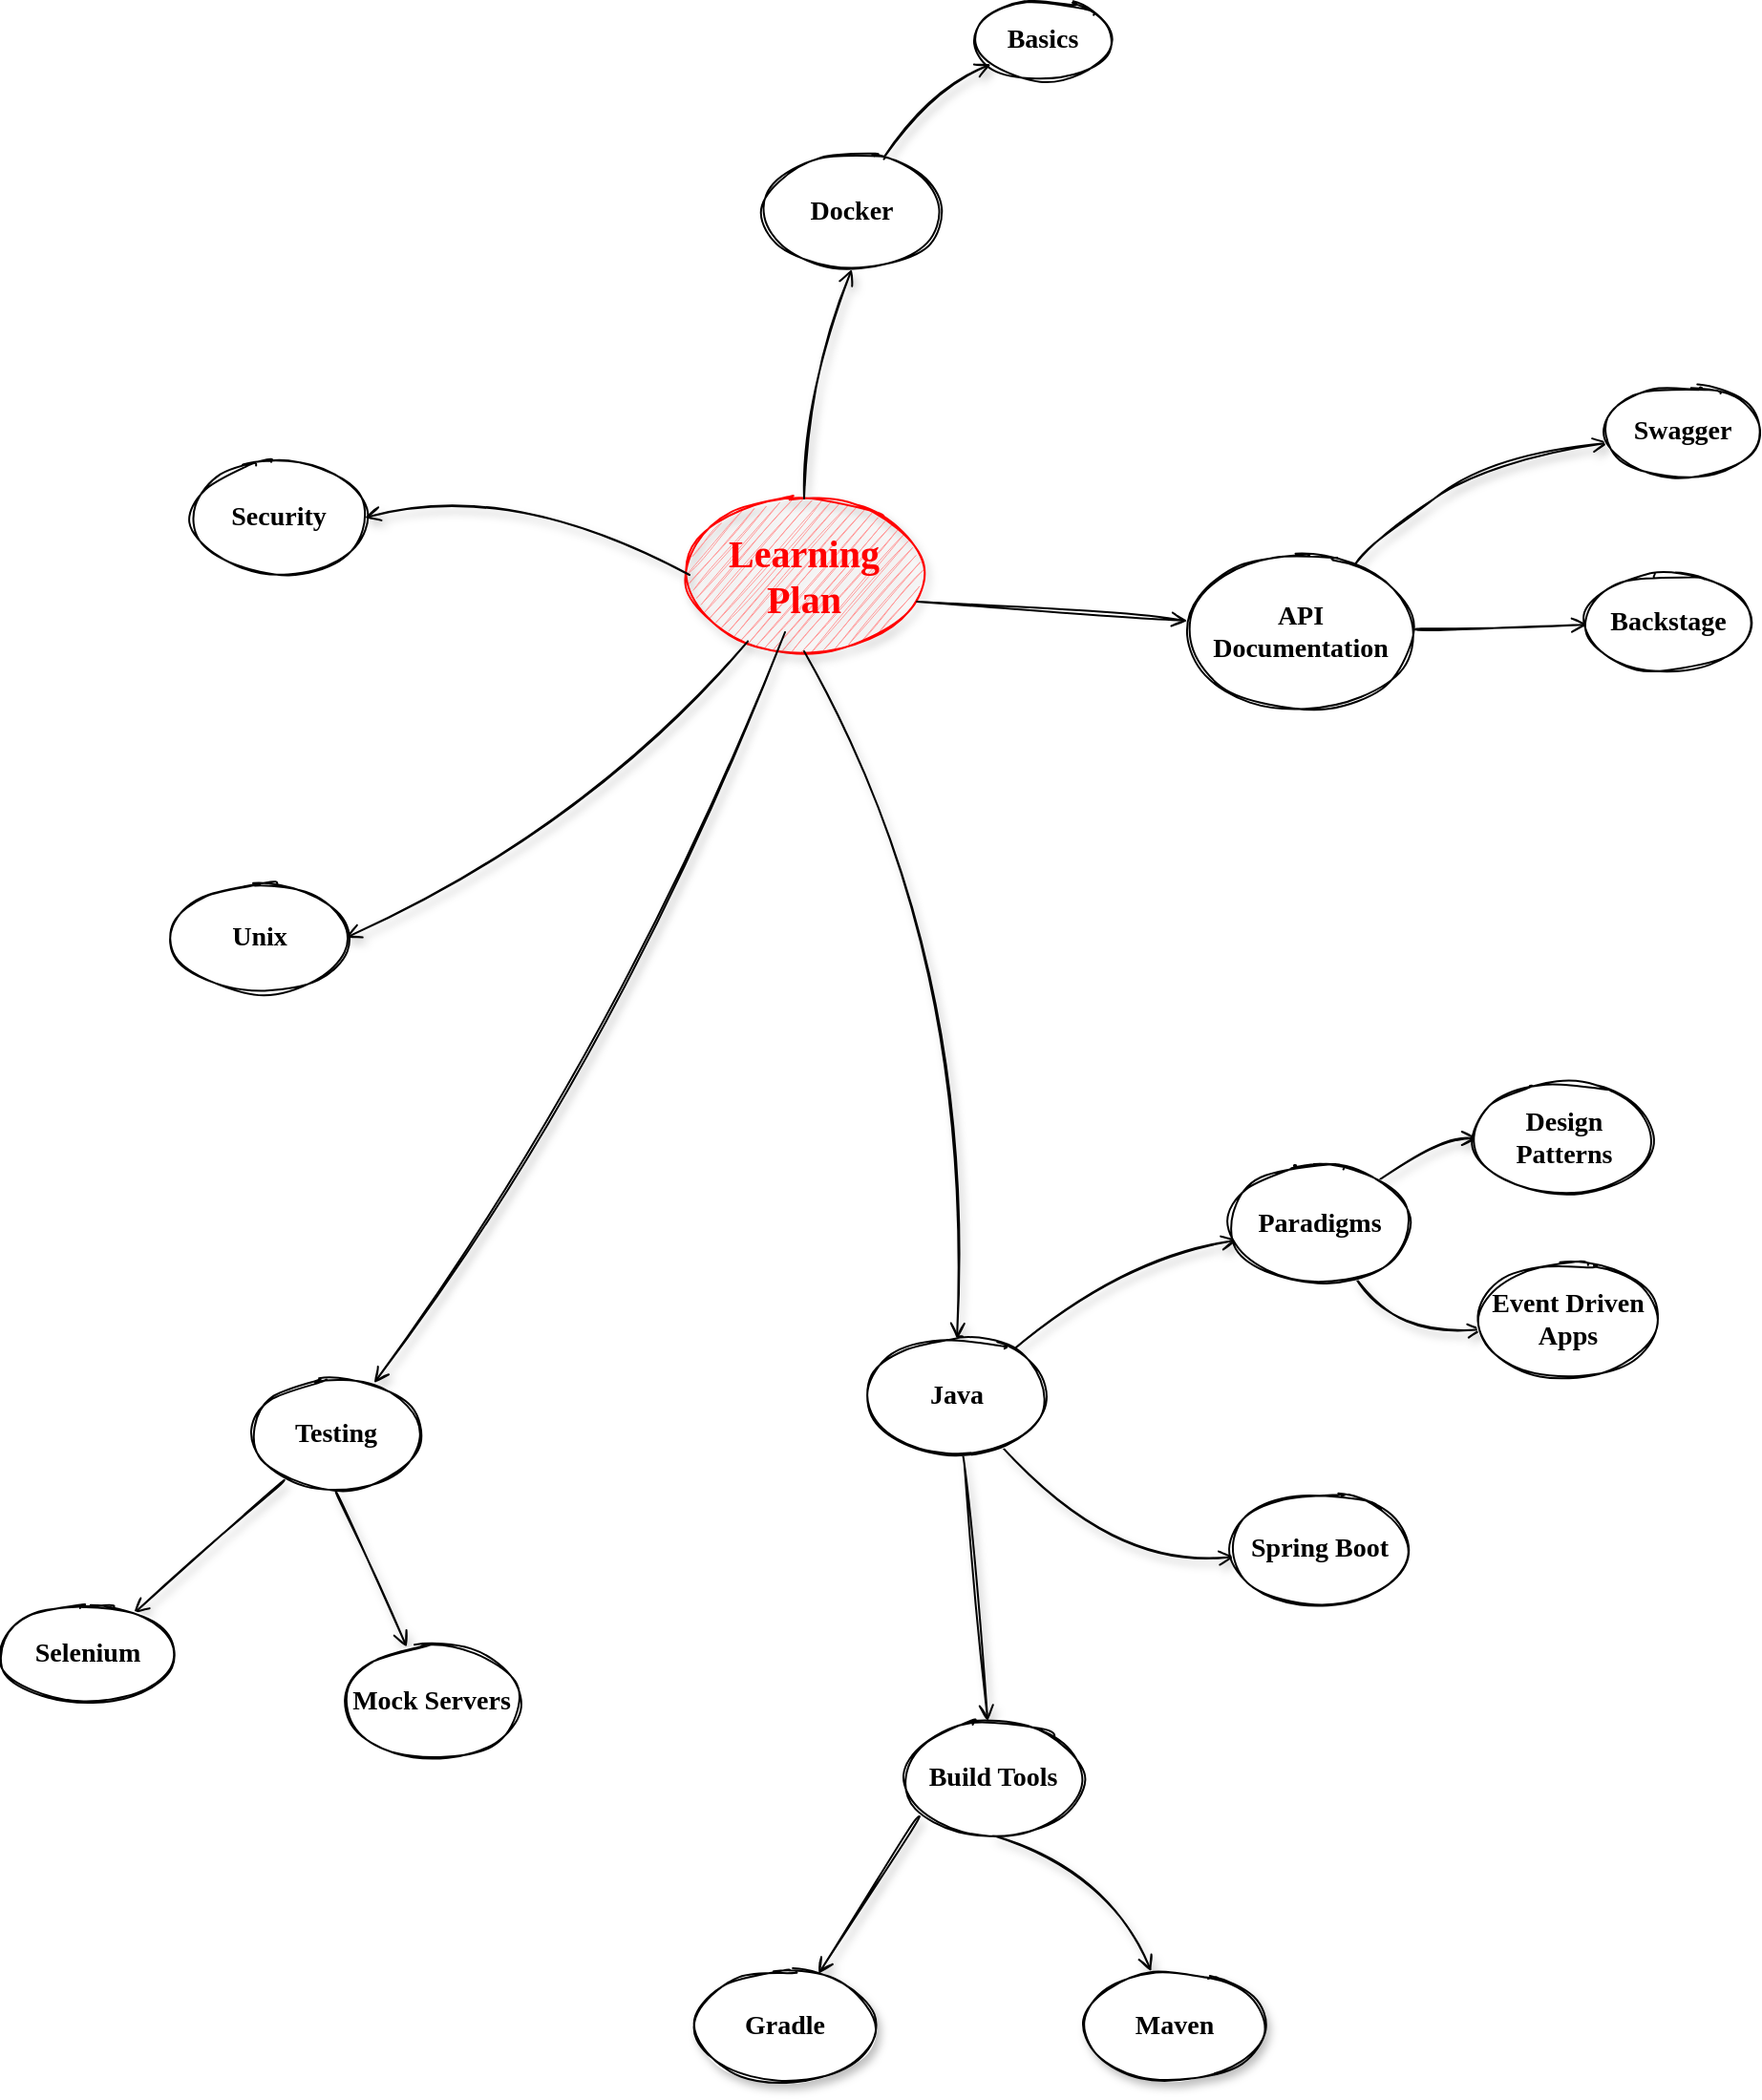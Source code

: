 <mxfile version="18.1.3" type="github">
  <diagram id="S1CFZZn4ObDf39Lgq3QN" name="Learning Outline">
    <mxGraphModel dx="3412" dy="1385" grid="1" gridSize="10" guides="1" tooltips="1" connect="1" arrows="1" fold="1" page="1" pageScale="1" pageWidth="827" pageHeight="1169" math="0" shadow="0">
      <root>
        <mxCell id="0" />
        <mxCell id="1" parent="0" />
        <mxCell id="8hYsQemAAxInDqRzYmmD-1" value="Learning Plan" style="ellipse;whiteSpace=wrap;html=1;rounded=0;shadow=1;comic=0;labelBackgroundColor=none;strokeWidth=1;fontFamily=Comic Sans MS;fontSize=20;align=center;fontStyle=1;fontColor=#FF0000;strokeColor=#FF0000;sketch=1;fillColor=#FF9999;" parent="1" vertex="1">
          <mxGeometry x="160" y="280" width="120" height="80" as="geometry" />
        </mxCell>
        <mxCell id="8hYsQemAAxInDqRzYmmD-6" value="" style="sketch=1;orthogonalLoop=1;jettySize=auto;html=1;fontSize=14;fontColor=#0000FF;endArrow=open;endFill=0;curved=1;shadow=1;" parent="1" source="8hYsQemAAxInDqRzYmmD-2" target="8hYsQemAAxInDqRzYmmD-5" edge="1">
          <mxGeometry relative="1" as="geometry">
            <Array as="points">
              <mxPoint x="280" y="70" />
            </Array>
          </mxGeometry>
        </mxCell>
        <mxCell id="8hYsQemAAxInDqRzYmmD-2" value="Docker" style="ellipse;whiteSpace=wrap;html=1;rounded=0;shadow=0;comic=0;labelBackgroundColor=none;strokeWidth=1;fontFamily=Comic Sans MS;fontSize=14;align=center;sketch=1;fontStyle=1" parent="1" vertex="1">
          <mxGeometry x="200" y="100" width="90" height="60" as="geometry" />
        </mxCell>
        <mxCell id="8hYsQemAAxInDqRzYmmD-4" value="" style="endArrow=open;html=1;fontSize=14;fontColor=#0000FF;exitX=0.5;exitY=0;exitDx=0;exitDy=0;sketch=1;entryX=0.5;entryY=1;entryDx=0;entryDy=0;curved=1;endFill=0;shadow=1;" parent="1" source="8hYsQemAAxInDqRzYmmD-1" target="8hYsQemAAxInDqRzYmmD-2" edge="1">
          <mxGeometry width="50" height="50" relative="1" as="geometry">
            <mxPoint x="390" y="470" as="sourcePoint" />
            <mxPoint x="440" y="420" as="targetPoint" />
            <Array as="points">
              <mxPoint x="220" y="220" />
            </Array>
          </mxGeometry>
        </mxCell>
        <mxCell id="8hYsQemAAxInDqRzYmmD-5" value="Basics" style="ellipse;whiteSpace=wrap;html=1;rounded=0;shadow=0;comic=0;labelBackgroundColor=none;strokeWidth=1;fontFamily=Comic Sans MS;fontSize=14;align=center;sketch=1;fontStyle=1;" parent="1" vertex="1">
          <mxGeometry x="310" y="20" width="70" height="40" as="geometry" />
        </mxCell>
        <mxCell id="8hYsQemAAxInDqRzYmmD-7" value="Unix" style="ellipse;whiteSpace=wrap;html=1;rounded=0;shadow=0;comic=0;labelBackgroundColor=none;strokeWidth=1;fontFamily=Comic Sans MS;fontSize=14;align=center;sketch=1;fontStyle=1" parent="1" vertex="1">
          <mxGeometry x="-110" y="480" width="90" height="60" as="geometry" />
        </mxCell>
        <mxCell id="8hYsQemAAxInDqRzYmmD-8" value="" style="endArrow=open;html=1;fontSize=14;fontColor=#0000FF;sketch=1;entryX=1;entryY=0.5;entryDx=0;entryDy=0;curved=1;endFill=0;shadow=1;" parent="1" source="8hYsQemAAxInDqRzYmmD-1" target="8hYsQemAAxInDqRzYmmD-7" edge="1">
          <mxGeometry width="50" height="50" relative="1" as="geometry">
            <mxPoint x="292.97" y="414" as="sourcePoint" />
            <mxPoint x="450" y="510" as="targetPoint" />
            <Array as="points">
              <mxPoint x="110" y="450" />
            </Array>
          </mxGeometry>
        </mxCell>
        <mxCell id="8hYsQemAAxInDqRzYmmD-13" value="" style="edgeStyle=none;shape=connector;curved=1;rounded=1;sketch=1;orthogonalLoop=1;jettySize=auto;html=1;labelBackgroundColor=default;fontFamily=Helvetica;fontSize=14;fontColor=#0000FF;endArrow=open;endFill=0;strokeColor=default;shadow=1;" parent="1" source="8hYsQemAAxInDqRzYmmD-10" target="8hYsQemAAxInDqRzYmmD-12" edge="1">
          <mxGeometry relative="1" as="geometry">
            <Array as="points">
              <mxPoint x="385" y="680" />
            </Array>
          </mxGeometry>
        </mxCell>
        <mxCell id="8hYsQemAAxInDqRzYmmD-15" value="" style="edgeStyle=none;shape=connector;curved=1;rounded=1;sketch=1;orthogonalLoop=1;jettySize=auto;html=1;labelBackgroundColor=default;fontFamily=Comic Sans MS;fontSize=14;fontColor=default;endArrow=open;endFill=0;strokeColor=default;shadow=1;exitX=0.5;exitY=1;exitDx=0;exitDy=0;" parent="1" source="8hYsQemAAxInDqRzYmmD-18" target="8hYsQemAAxInDqRzYmmD-14" edge="1">
          <mxGeometry relative="1" as="geometry">
            <mxPoint x="350" y="1000" as="sourcePoint" />
            <Array as="points">
              <mxPoint x="380" y="1000" />
            </Array>
          </mxGeometry>
        </mxCell>
        <mxCell id="8hYsQemAAxInDqRzYmmD-17" value="" style="edgeStyle=none;shape=connector;curved=1;rounded=1;sketch=1;orthogonalLoop=1;jettySize=auto;html=1;labelBackgroundColor=default;fontFamily=Comic Sans MS;fontSize=14;fontColor=default;endArrow=open;endFill=0;strokeColor=default;exitX=0.07;exitY=0.833;exitDx=0;exitDy=0;exitPerimeter=0;shadow=1;" parent="1" source="8hYsQemAAxInDqRzYmmD-18" target="8hYsQemAAxInDqRzYmmD-16" edge="1">
          <mxGeometry relative="1" as="geometry" />
        </mxCell>
        <mxCell id="8hYsQemAAxInDqRzYmmD-19" value="" style="edgeStyle=none;shape=connector;curved=1;rounded=1;sketch=1;orthogonalLoop=1;jettySize=auto;html=1;labelBackgroundColor=default;fontFamily=Comic Sans MS;fontSize=14;fontColor=default;endArrow=open;endFill=0;strokeColor=default;shadow=1;" parent="1" source="8hYsQemAAxInDqRzYmmD-10" target="8hYsQemAAxInDqRzYmmD-18" edge="1">
          <mxGeometry relative="1" as="geometry" />
        </mxCell>
        <mxCell id="aoaV6pEntlF3c6dffzBj-2" value="" style="edgeStyle=none;shape=connector;curved=1;rounded=1;sketch=1;orthogonalLoop=1;jettySize=auto;html=1;labelBackgroundColor=default;fontFamily=Helvetica;fontSize=14;fontColor=#0000FF;endArrow=open;endFill=0;strokeColor=default;shadow=1;" parent="1" target="aoaV6pEntlF3c6dffzBj-1" edge="1">
          <mxGeometry relative="1" as="geometry">
            <mxPoint x="210" y="350" as="sourcePoint" />
            <Array as="points">
              <mxPoint x="130" y="560" />
            </Array>
          </mxGeometry>
        </mxCell>
        <mxCell id="aoaV6pEntlF3c6dffzBj-14" value="" style="edgeStyle=none;shape=connector;curved=1;rounded=1;sketch=1;orthogonalLoop=1;jettySize=auto;html=1;labelBackgroundColor=default;fontFamily=Helvetica;fontSize=14;fontColor=#0000FF;endArrow=open;endFill=0;strokeColor=default;shadow=1;" parent="1" source="8hYsQemAAxInDqRzYmmD-10" target="aoaV6pEntlF3c6dffzBj-13" edge="1">
          <mxGeometry relative="1" as="geometry">
            <Array as="points">
              <mxPoint x="380" y="840" />
            </Array>
          </mxGeometry>
        </mxCell>
        <mxCell id="8hYsQemAAxInDqRzYmmD-10" value="Java" style="ellipse;whiteSpace=wrap;html=1;rounded=0;shadow=0;comic=0;labelBackgroundColor=none;strokeWidth=1;fontFamily=Comic Sans MS;fontSize=14;align=center;sketch=1;fontStyle=1" parent="1" vertex="1">
          <mxGeometry x="255" y="720" width="90" height="60" as="geometry" />
        </mxCell>
        <mxCell id="8hYsQemAAxInDqRzYmmD-11" value="" style="endArrow=open;html=1;fontSize=14;fontColor=#0000FF;sketch=1;entryX=0.5;entryY=0;entryDx=0;entryDy=0;curved=1;endFill=0;exitX=0.5;exitY=1;exitDx=0;exitDy=0;shadow=1;" parent="1" source="8hYsQemAAxInDqRzYmmD-1" target="8hYsQemAAxInDqRzYmmD-10" edge="1">
          <mxGeometry width="50" height="50" relative="1" as="geometry">
            <mxPoint x="274.633" y="362.577" as="sourcePoint" />
            <mxPoint x="420" y="430" as="targetPoint" />
            <Array as="points">
              <mxPoint x="310" y="520" />
            </Array>
          </mxGeometry>
        </mxCell>
        <mxCell id="8hYsQemAAxInDqRzYmmD-21" value="" style="edgeStyle=none;shape=connector;curved=1;rounded=1;sketch=1;orthogonalLoop=1;jettySize=auto;html=1;labelBackgroundColor=default;fontFamily=Helvetica;fontSize=14;fontColor=#0000FF;endArrow=open;endFill=0;strokeColor=default;shadow=1;" parent="1" source="8hYsQemAAxInDqRzYmmD-12" target="8hYsQemAAxInDqRzYmmD-20" edge="1">
          <mxGeometry relative="1" as="geometry">
            <Array as="points">
              <mxPoint x="550" y="615" />
            </Array>
          </mxGeometry>
        </mxCell>
        <mxCell id="8hYsQemAAxInDqRzYmmD-23" value="" style="edgeStyle=none;shape=connector;curved=1;rounded=1;sketch=1;orthogonalLoop=1;jettySize=auto;html=1;labelBackgroundColor=default;fontFamily=Helvetica;fontSize=14;fontColor=#0000FF;endArrow=open;endFill=0;strokeColor=default;shadow=1;" parent="1" source="8hYsQemAAxInDqRzYmmD-12" target="8hYsQemAAxInDqRzYmmD-22" edge="1">
          <mxGeometry relative="1" as="geometry">
            <Array as="points">
              <mxPoint x="530" y="720" />
            </Array>
          </mxGeometry>
        </mxCell>
        <mxCell id="8hYsQemAAxInDqRzYmmD-12" value="Paradigms" style="ellipse;whiteSpace=wrap;html=1;rounded=0;shadow=0;comic=0;labelBackgroundColor=none;strokeWidth=1;fontFamily=Comic Sans MS;fontSize=14;align=center;sketch=1;fontStyle=1" parent="1" vertex="1">
          <mxGeometry x="445" y="630" width="90" height="60" as="geometry" />
        </mxCell>
        <mxCell id="8hYsQemAAxInDqRzYmmD-14" value="Maven" style="ellipse;whiteSpace=wrap;html=1;rounded=0;shadow=1;comic=0;labelBackgroundColor=none;strokeWidth=1;fontFamily=Comic Sans MS;fontSize=14;align=center;sketch=1;fontStyle=1" parent="1" vertex="1">
          <mxGeometry x="369" y="1050" width="90" height="60" as="geometry" />
        </mxCell>
        <mxCell id="8hYsQemAAxInDqRzYmmD-16" value="Gradle" style="ellipse;whiteSpace=wrap;html=1;rounded=0;shadow=1;comic=0;labelBackgroundColor=none;strokeWidth=1;fontFamily=Comic Sans MS;fontSize=14;align=center;sketch=1;fontStyle=1" parent="1" vertex="1">
          <mxGeometry x="165" y="1050" width="90" height="60" as="geometry" />
        </mxCell>
        <mxCell id="8hYsQemAAxInDqRzYmmD-18" value="Build Tools" style="ellipse;whiteSpace=wrap;html=1;rounded=0;shadow=0;comic=0;labelBackgroundColor=none;strokeWidth=1;fontFamily=Comic Sans MS;fontSize=14;align=center;sketch=1;fontStyle=1" parent="1" vertex="1">
          <mxGeometry x="274" y="920" width="90" height="60" as="geometry" />
        </mxCell>
        <mxCell id="8hYsQemAAxInDqRzYmmD-20" value="Design Patterns" style="ellipse;whiteSpace=wrap;html=1;rounded=0;shadow=0;comic=0;labelBackgroundColor=none;strokeWidth=1;fontFamily=Comic Sans MS;fontSize=14;align=center;sketch=1;fontStyle=1" parent="1" vertex="1">
          <mxGeometry x="572.5" y="585" width="90" height="60" as="geometry" />
        </mxCell>
        <mxCell id="8hYsQemAAxInDqRzYmmD-22" value="Event Driven Apps" style="ellipse;whiteSpace=wrap;html=1;rounded=0;shadow=0;comic=0;labelBackgroundColor=none;strokeWidth=1;fontFamily=Comic Sans MS;fontSize=14;align=center;sketch=1;fontStyle=1" parent="1" vertex="1">
          <mxGeometry x="575" y="680" width="90" height="60" as="geometry" />
        </mxCell>
        <mxCell id="aoaV6pEntlF3c6dffzBj-16" value="" style="edgeStyle=none;shape=connector;curved=1;rounded=1;sketch=1;orthogonalLoop=1;jettySize=auto;html=1;labelBackgroundColor=default;fontFamily=Helvetica;fontSize=14;fontColor=#0000FF;endArrow=open;endFill=0;strokeColor=default;exitX=0.5;exitY=1;exitDx=0;exitDy=0;shadow=1;" parent="1" source="aoaV6pEntlF3c6dffzBj-1" target="aoaV6pEntlF3c6dffzBj-15" edge="1">
          <mxGeometry relative="1" as="geometry" />
        </mxCell>
        <mxCell id="aoaV6pEntlF3c6dffzBj-19" value="" style="edgeStyle=none;shape=connector;curved=1;rounded=1;sketch=1;orthogonalLoop=1;jettySize=auto;html=1;labelBackgroundColor=default;fontFamily=Helvetica;fontSize=14;fontColor=#0000FF;endArrow=open;endFill=0;strokeColor=default;shadow=1;" parent="1" source="aoaV6pEntlF3c6dffzBj-1" target="aoaV6pEntlF3c6dffzBj-18" edge="1">
          <mxGeometry relative="1" as="geometry" />
        </mxCell>
        <mxCell id="aoaV6pEntlF3c6dffzBj-1" value="Testing" style="ellipse;whiteSpace=wrap;html=1;rounded=0;shadow=0;comic=0;labelBackgroundColor=none;strokeWidth=1;fontFamily=Comic Sans MS;fontSize=14;align=center;sketch=1;fontStyle=1" parent="1" vertex="1">
          <mxGeometry x="-70" y="740" width="90" height="60" as="geometry" />
        </mxCell>
        <mxCell id="aoaV6pEntlF3c6dffzBj-11" value="" style="edgeStyle=none;shape=connector;curved=1;rounded=1;sketch=1;orthogonalLoop=1;jettySize=auto;html=1;labelBackgroundColor=default;fontFamily=Helvetica;fontSize=14;fontColor=#0000FF;endArrow=open;endFill=0;strokeColor=default;shadow=1;" parent="1" source="aoaV6pEntlF3c6dffzBj-8" target="aoaV6pEntlF3c6dffzBj-10" edge="1">
          <mxGeometry relative="1" as="geometry">
            <Array as="points">
              <mxPoint x="520" y="300" />
              <mxPoint x="580" y="260" />
            </Array>
          </mxGeometry>
        </mxCell>
        <mxCell id="aoaV6pEntlF3c6dffzBj-21" value="" style="edgeStyle=none;shape=connector;curved=1;rounded=1;sketch=1;orthogonalLoop=1;jettySize=auto;html=1;labelBackgroundColor=default;fontFamily=Comic Sans MS;fontSize=14;fontColor=default;endArrow=open;endFill=0;strokeColor=default;" parent="1" source="aoaV6pEntlF3c6dffzBj-8" target="aoaV6pEntlF3c6dffzBj-20" edge="1">
          <mxGeometry relative="1" as="geometry" />
        </mxCell>
        <mxCell id="aoaV6pEntlF3c6dffzBj-8" value="API Documentation" style="ellipse;whiteSpace=wrap;html=1;rounded=0;shadow=0;comic=0;labelBackgroundColor=none;strokeWidth=1;fontFamily=Comic Sans MS;fontSize=14;align=center;sketch=1;fontStyle=1" parent="1" vertex="1">
          <mxGeometry x="420" y="310" width="120" height="80" as="geometry" />
        </mxCell>
        <mxCell id="aoaV6pEntlF3c6dffzBj-9" value="" style="endArrow=open;html=1;fontSize=14;fontColor=#0000FF;exitX=0.992;exitY=0.675;exitDx=0;exitDy=0;exitPerimeter=0;sketch=1;curved=1;endFill=0;" parent="1" source="8hYsQemAAxInDqRzYmmD-1" target="aoaV6pEntlF3c6dffzBj-8" edge="1">
          <mxGeometry width="50" height="50" relative="1" as="geometry">
            <mxPoint x="293.96" y="322" as="sourcePoint" />
            <mxPoint x="390" y="270" as="targetPoint" />
            <Array as="points">
              <mxPoint x="380" y="340" />
            </Array>
          </mxGeometry>
        </mxCell>
        <mxCell id="aoaV6pEntlF3c6dffzBj-10" value="Swagger" style="ellipse;whiteSpace=wrap;html=1;rounded=0;shadow=0;comic=0;labelBackgroundColor=none;strokeWidth=1;fontFamily=Comic Sans MS;fontSize=14;align=center;sketch=1;fontStyle=1" parent="1" vertex="1">
          <mxGeometry x="640" y="220" width="80" height="50" as="geometry" />
        </mxCell>
        <mxCell id="aoaV6pEntlF3c6dffzBj-12" value="Security" style="ellipse;whiteSpace=wrap;html=1;rounded=0;shadow=0;comic=0;labelBackgroundColor=none;strokeWidth=1;fontFamily=Comic Sans MS;fontSize=14;align=center;sketch=1;fontStyle=1" parent="1" vertex="1">
          <mxGeometry x="-100" y="260" width="90" height="60" as="geometry" />
        </mxCell>
        <mxCell id="aoaV6pEntlF3c6dffzBj-13" value="Spring Boot" style="ellipse;whiteSpace=wrap;html=1;rounded=0;shadow=0;comic=0;labelBackgroundColor=none;strokeWidth=1;fontFamily=Comic Sans MS;fontSize=14;align=center;sketch=1;fontStyle=1" parent="1" vertex="1">
          <mxGeometry x="445" y="800" width="90" height="60" as="geometry" />
        </mxCell>
        <mxCell id="aoaV6pEntlF3c6dffzBj-15" value="Mock Servers" style="ellipse;whiteSpace=wrap;html=1;rounded=0;shadow=0;comic=0;labelBackgroundColor=none;strokeWidth=1;fontFamily=Comic Sans MS;fontSize=14;align=center;sketch=1;fontStyle=1" parent="1" vertex="1">
          <mxGeometry x="-20" y="880" width="90" height="60" as="geometry" />
        </mxCell>
        <mxCell id="aoaV6pEntlF3c6dffzBj-18" value="Selenium" style="ellipse;whiteSpace=wrap;html=1;fontSize=14;fontFamily=Comic Sans MS;rounded=0;shadow=0;comic=0;labelBackgroundColor=none;strokeWidth=1;sketch=1;fontStyle=1;" parent="1" vertex="1">
          <mxGeometry x="-200" y="860" width="90" height="50" as="geometry" />
        </mxCell>
        <mxCell id="aoaV6pEntlF3c6dffzBj-20" value="&lt;span style=&quot;&quot;&gt;Backstage&lt;/span&gt;" style="ellipse;whiteSpace=wrap;html=1;fontSize=14;fontFamily=Comic Sans MS;rounded=0;shadow=0;comic=0;labelBackgroundColor=none;strokeWidth=1;sketch=1;fontStyle=1;" parent="1" vertex="1">
          <mxGeometry x="630" y="320" width="85" height="50" as="geometry" />
        </mxCell>
        <mxCell id="aoaV6pEntlF3c6dffzBj-22" value="" style="edgeStyle=none;shape=connector;curved=1;rounded=1;sketch=1;orthogonalLoop=1;jettySize=auto;html=1;labelBackgroundColor=default;fontFamily=Comic Sans MS;fontSize=14;fontColor=default;endArrow=open;endFill=0;strokeColor=default;shadow=1;entryX=1;entryY=0.5;entryDx=0;entryDy=0;exitX=0;exitY=0.5;exitDx=0;exitDy=0;" parent="1" source="8hYsQemAAxInDqRzYmmD-1" target="aoaV6pEntlF3c6dffzBj-12" edge="1">
          <mxGeometry relative="1" as="geometry">
            <mxPoint x="312.768" y="789.943" as="sourcePoint" />
            <mxPoint x="326.22" y="930.057" as="targetPoint" />
            <Array as="points">
              <mxPoint x="70" y="270" />
            </Array>
          </mxGeometry>
        </mxCell>
      </root>
    </mxGraphModel>
  </diagram>
</mxfile>

